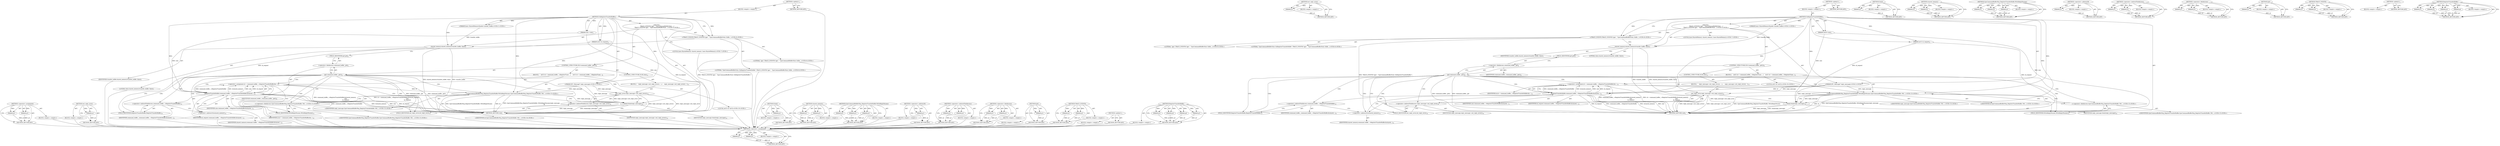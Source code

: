 digraph "RegisterTransferBuffer" {
vulnerable_102 [label=<(METHOD,&lt;operator&gt;.assignment)>];
vulnerable_103 [label=<(PARAM,p1)>];
vulnerable_104 [label=<(PARAM,p2)>];
vulnerable_105 [label=<(BLOCK,&lt;empty&gt;,&lt;empty&gt;)>];
vulnerable_106 [label=<(METHOD_RETURN,ANY)>];
vulnerable_129 [label=<(METHOD,set_reply_error)>];
vulnerable_130 [label=<(PARAM,p1)>];
vulnerable_131 [label=<(BLOCK,&lt;empty&gt;,&lt;empty&gt;)>];
vulnerable_132 [label=<(METHOD_RETURN,ANY)>];
vulnerable_6 [label=<(METHOD,&lt;global&gt;)<SUB>1</SUB>>];
vulnerable_7 [label=<(BLOCK,&lt;empty&gt;,&lt;empty&gt;)<SUB>1</SUB>>];
vulnerable_8 [label=<(METHOD,OnRegisterTransferBuffer)<SUB>1</SUB>>];
vulnerable_9 [label="<(PARAM,base::SharedMemoryHandle transfer_buffer)<SUB>2</SUB>>"];
vulnerable_10 [label=<(PARAM,size_t size)<SUB>3</SUB>>];
vulnerable_11 [label=<(PARAM,int32 id_request)<SUB>4</SUB>>];
vulnerable_12 [label="<(PARAM,IPC::Message* reply_message)<SUB>5</SUB>>"];
vulnerable_13 [label="<(BLOCK,{
   TRACE_EVENT0(&quot;gpu&quot;, &quot;GpuCommandBufferStub:...,{
   TRACE_EVENT0(&quot;gpu&quot;, &quot;GpuCommandBufferStub:...)<SUB>5</SUB>>"];
vulnerable_14 [label="<(TRACE_EVENT0,TRACE_EVENT0(&quot;gpu&quot;, &quot;GpuCommandBufferStub::OnRe...)<SUB>6</SUB>>"];
vulnerable_15 [label="<(LITERAL,&quot;gpu&quot;,TRACE_EVENT0(&quot;gpu&quot;, &quot;GpuCommandBufferStub::OnRe...)<SUB>6</SUB>>"];
vulnerable_16 [label="<(LITERAL,&quot;GpuCommandBufferStub::OnRegisterTransferBuffer&quot;,TRACE_EVENT0(&quot;gpu&quot;, &quot;GpuCommandBufferStub::OnRe...)<SUB>6</SUB>>"];
vulnerable_17 [label="<(LOCAL,base.SharedMemory shared_memory: base.SharedMemory)<SUB>7</SUB>>"];
vulnerable_18 [label=<(shared_memory,shared_memory(transfer_buffer, false))<SUB>7</SUB>>];
vulnerable_19 [label=<(IDENTIFIER,transfer_buffer,shared_memory(transfer_buffer, false))<SUB>7</SUB>>];
vulnerable_20 [label=<(LITERAL,false,shared_memory(transfer_buffer, false))<SUB>7</SUB>>];
vulnerable_21 [label=<(CONTROL_STRUCTURE,IF,if (command_buffer_.get()))<SUB>9</SUB>>];
vulnerable_22 [label=<(get,command_buffer_.get())<SUB>9</SUB>>];
vulnerable_23 [label=<(&lt;operator&gt;.fieldAccess,command_buffer_.get)<SUB>9</SUB>>];
vulnerable_24 [label=<(IDENTIFIER,command_buffer_,command_buffer_.get())<SUB>9</SUB>>];
vulnerable_25 [label=<(FIELD_IDENTIFIER,get,get)<SUB>9</SUB>>];
vulnerable_26 [label=<(BLOCK,{
    int32 id = command_buffer_-&gt;RegisterTrans...,{
    int32 id = command_buffer_-&gt;RegisterTrans...)<SUB>9</SUB>>];
vulnerable_27 [label="<(LOCAL,int32 id: int32)<SUB>10</SUB>>"];
vulnerable_28 [label=<(&lt;operator&gt;.assignment,id = command_buffer_-&gt;RegisterTransferBuffer(&amp;s...)<SUB>10</SUB>>];
vulnerable_29 [label=<(IDENTIFIER,id,id = command_buffer_-&gt;RegisterTransferBuffer(&amp;s...)<SUB>10</SUB>>];
vulnerable_30 [label=<(RegisterTransferBuffer,command_buffer_-&gt;RegisterTransferBuffer(&amp;shared...)<SUB>10</SUB>>];
vulnerable_31 [label=<(&lt;operator&gt;.indirectFieldAccess,command_buffer_-&gt;RegisterTransferBuffer)<SUB>10</SUB>>];
vulnerable_32 [label=<(IDENTIFIER,command_buffer_,command_buffer_-&gt;RegisterTransferBuffer(&amp;shared...)<SUB>10</SUB>>];
vulnerable_33 [label=<(FIELD_IDENTIFIER,RegisterTransferBuffer,RegisterTransferBuffer)<SUB>10</SUB>>];
vulnerable_34 [label=<(&lt;operator&gt;.addressOf,&amp;shared_memory)<SUB>10</SUB>>];
vulnerable_35 [label=<(IDENTIFIER,shared_memory,command_buffer_-&gt;RegisterTransferBuffer(&amp;shared...)<SUB>10</SUB>>];
vulnerable_36 [label=<(IDENTIFIER,size,command_buffer_-&gt;RegisterTransferBuffer(&amp;shared...)<SUB>11</SUB>>];
vulnerable_37 [label=<(IDENTIFIER,id_request,command_buffer_-&gt;RegisterTransferBuffer(&amp;shared...)<SUB>12</SUB>>];
vulnerable_38 [label="<(GpuCommandBufferMsg_RegisterTransferBuffer.WriteReplyParams,GpuCommandBufferMsg_RegisterTransferBuffer::Wri...)<SUB>13</SUB>>"];
vulnerable_39 [label="<(&lt;operator&gt;.fieldAccess,GpuCommandBufferMsg_RegisterTransferBuffer::Wri...)<SUB>13</SUB>>"];
vulnerable_40 [label="<(IDENTIFIER,GpuCommandBufferMsg_RegisterTransferBuffer,GpuCommandBufferMsg_RegisterTransferBuffer::Wri...)<SUB>13</SUB>>"];
vulnerable_41 [label=<(FIELD_IDENTIFIER,WriteReplyParams,WriteReplyParams)<SUB>13</SUB>>];
vulnerable_42 [label="<(IDENTIFIER,reply_message,GpuCommandBufferMsg_RegisterTransferBuffer::Wri...)<SUB>13</SUB>>"];
vulnerable_43 [label="<(IDENTIFIER,id,GpuCommandBufferMsg_RegisterTransferBuffer::Wri...)<SUB>14</SUB>>"];
vulnerable_44 [label=<(CONTROL_STRUCTURE,ELSE,else)<SUB>15</SUB>>];
vulnerable_45 [label=<(BLOCK,{
    reply_message-&gt;set_reply_error();
  },{
    reply_message-&gt;set_reply_error();
  })<SUB>15</SUB>>];
vulnerable_46 [label=<(set_reply_error,reply_message-&gt;set_reply_error())<SUB>16</SUB>>];
vulnerable_47 [label=<(&lt;operator&gt;.indirectFieldAccess,reply_message-&gt;set_reply_error)<SUB>16</SUB>>];
vulnerable_48 [label=<(IDENTIFIER,reply_message,reply_message-&gt;set_reply_error())<SUB>16</SUB>>];
vulnerable_49 [label=<(FIELD_IDENTIFIER,set_reply_error,set_reply_error)<SUB>16</SUB>>];
vulnerable_50 [label=<(Send,Send(reply_message))<SUB>19</SUB>>];
vulnerable_51 [label=<(IDENTIFIER,reply_message,Send(reply_message))<SUB>19</SUB>>];
vulnerable_52 [label=<(METHOD_RETURN,void)<SUB>1</SUB>>];
vulnerable_54 [label=<(METHOD_RETURN,ANY)<SUB>1</SUB>>];
vulnerable_133 [label=<(METHOD,Send)>];
vulnerable_134 [label=<(PARAM,p1)>];
vulnerable_135 [label=<(BLOCK,&lt;empty&gt;,&lt;empty&gt;)>];
vulnerable_136 [label=<(METHOD_RETURN,ANY)>];
vulnerable_88 [label=<(METHOD,shared_memory)>];
vulnerable_89 [label=<(PARAM,p1)>];
vulnerable_90 [label=<(PARAM,p2)>];
vulnerable_91 [label=<(BLOCK,&lt;empty&gt;,&lt;empty&gt;)>];
vulnerable_92 [label=<(METHOD_RETURN,ANY)>];
vulnerable_123 [label=<(METHOD,GpuCommandBufferMsg_RegisterTransferBuffer.WriteReplyParams)>];
vulnerable_124 [label=<(PARAM,p1)>];
vulnerable_125 [label=<(PARAM,p2)>];
vulnerable_126 [label=<(PARAM,p3)>];
vulnerable_127 [label=<(BLOCK,&lt;empty&gt;,&lt;empty&gt;)>];
vulnerable_128 [label=<(METHOD_RETURN,ANY)>];
vulnerable_119 [label=<(METHOD,&lt;operator&gt;.addressOf)>];
vulnerable_120 [label=<(PARAM,p1)>];
vulnerable_121 [label=<(BLOCK,&lt;empty&gt;,&lt;empty&gt;)>];
vulnerable_122 [label=<(METHOD_RETURN,ANY)>];
vulnerable_114 [label=<(METHOD,&lt;operator&gt;.indirectFieldAccess)>];
vulnerable_115 [label=<(PARAM,p1)>];
vulnerable_116 [label=<(PARAM,p2)>];
vulnerable_117 [label=<(BLOCK,&lt;empty&gt;,&lt;empty&gt;)>];
vulnerable_118 [label=<(METHOD_RETURN,ANY)>];
vulnerable_97 [label=<(METHOD,&lt;operator&gt;.fieldAccess)>];
vulnerable_98 [label=<(PARAM,p1)>];
vulnerable_99 [label=<(PARAM,p2)>];
vulnerable_100 [label=<(BLOCK,&lt;empty&gt;,&lt;empty&gt;)>];
vulnerable_101 [label=<(METHOD_RETURN,ANY)>];
vulnerable_93 [label=<(METHOD,get)>];
vulnerable_94 [label=<(PARAM,p1)>];
vulnerable_95 [label=<(BLOCK,&lt;empty&gt;,&lt;empty&gt;)>];
vulnerable_96 [label=<(METHOD_RETURN,ANY)>];
vulnerable_83 [label=<(METHOD,TRACE_EVENT0)>];
vulnerable_84 [label=<(PARAM,p1)>];
vulnerable_85 [label=<(PARAM,p2)>];
vulnerable_86 [label=<(BLOCK,&lt;empty&gt;,&lt;empty&gt;)>];
vulnerable_87 [label=<(METHOD_RETURN,ANY)>];
vulnerable_77 [label=<(METHOD,&lt;global&gt;)<SUB>1</SUB>>];
vulnerable_78 [label=<(BLOCK,&lt;empty&gt;,&lt;empty&gt;)>];
vulnerable_79 [label=<(METHOD_RETURN,ANY)>];
vulnerable_107 [label=<(METHOD,RegisterTransferBuffer)>];
vulnerable_108 [label=<(PARAM,p1)>];
vulnerable_109 [label=<(PARAM,p2)>];
vulnerable_110 [label=<(PARAM,p3)>];
vulnerable_111 [label=<(PARAM,p4)>];
vulnerable_112 [label=<(BLOCK,&lt;empty&gt;,&lt;empty&gt;)>];
vulnerable_113 [label=<(METHOD_RETURN,ANY)>];
fixed_102 [label=<(METHOD,&lt;operator&gt;.assignment)>];
fixed_103 [label=<(PARAM,p1)>];
fixed_104 [label=<(PARAM,p2)>];
fixed_105 [label=<(BLOCK,&lt;empty&gt;,&lt;empty&gt;)>];
fixed_106 [label=<(METHOD_RETURN,ANY)>];
fixed_129 [label=<(METHOD,set_reply_error)>];
fixed_130 [label=<(PARAM,p1)>];
fixed_131 [label=<(BLOCK,&lt;empty&gt;,&lt;empty&gt;)>];
fixed_132 [label=<(METHOD_RETURN,ANY)>];
fixed_6 [label=<(METHOD,&lt;global&gt;)<SUB>1</SUB>>];
fixed_7 [label=<(BLOCK,&lt;empty&gt;,&lt;empty&gt;)<SUB>1</SUB>>];
fixed_8 [label=<(METHOD,OnRegisterTransferBuffer)<SUB>1</SUB>>];
fixed_9 [label="<(PARAM,base::SharedMemoryHandle transfer_buffer)<SUB>2</SUB>>"];
fixed_10 [label=<(PARAM,uint32 size)<SUB>3</SUB>>];
fixed_11 [label=<(PARAM,int32 id_request)<SUB>4</SUB>>];
fixed_12 [label="<(PARAM,IPC::Message* reply_message)<SUB>5</SUB>>"];
fixed_13 [label="<(BLOCK,{
   TRACE_EVENT0(&quot;gpu&quot;, &quot;GpuCommandBufferStub:...,{
   TRACE_EVENT0(&quot;gpu&quot;, &quot;GpuCommandBufferStub:...)<SUB>5</SUB>>"];
fixed_14 [label="<(TRACE_EVENT0,TRACE_EVENT0(&quot;gpu&quot;, &quot;GpuCommandBufferStub::OnRe...)<SUB>6</SUB>>"];
fixed_15 [label="<(LITERAL,&quot;gpu&quot;,TRACE_EVENT0(&quot;gpu&quot;, &quot;GpuCommandBufferStub::OnRe...)<SUB>6</SUB>>"];
fixed_16 [label="<(LITERAL,&quot;GpuCommandBufferStub::OnRegisterTransferBuffer&quot;,TRACE_EVENT0(&quot;gpu&quot;, &quot;GpuCommandBufferStub::OnRe...)<SUB>6</SUB>>"];
fixed_17 [label="<(LOCAL,base.SharedMemory shared_memory: base.SharedMemory)<SUB>7</SUB>>"];
fixed_18 [label=<(shared_memory,shared_memory(transfer_buffer, false))<SUB>7</SUB>>];
fixed_19 [label=<(IDENTIFIER,transfer_buffer,shared_memory(transfer_buffer, false))<SUB>7</SUB>>];
fixed_20 [label=<(LITERAL,false,shared_memory(transfer_buffer, false))<SUB>7</SUB>>];
fixed_21 [label=<(CONTROL_STRUCTURE,IF,if (command_buffer_.get()))<SUB>9</SUB>>];
fixed_22 [label=<(get,command_buffer_.get())<SUB>9</SUB>>];
fixed_23 [label=<(&lt;operator&gt;.fieldAccess,command_buffer_.get)<SUB>9</SUB>>];
fixed_24 [label=<(IDENTIFIER,command_buffer_,command_buffer_.get())<SUB>9</SUB>>];
fixed_25 [label=<(FIELD_IDENTIFIER,get,get)<SUB>9</SUB>>];
fixed_26 [label=<(BLOCK,{
    int32 id = command_buffer_-&gt;RegisterTrans...,{
    int32 id = command_buffer_-&gt;RegisterTrans...)<SUB>9</SUB>>];
fixed_27 [label="<(LOCAL,int32 id: int32)<SUB>10</SUB>>"];
fixed_28 [label=<(&lt;operator&gt;.assignment,id = command_buffer_-&gt;RegisterTransferBuffer(&amp;s...)<SUB>10</SUB>>];
fixed_29 [label=<(IDENTIFIER,id,id = command_buffer_-&gt;RegisterTransferBuffer(&amp;s...)<SUB>10</SUB>>];
fixed_30 [label=<(RegisterTransferBuffer,command_buffer_-&gt;RegisterTransferBuffer(&amp;shared...)<SUB>10</SUB>>];
fixed_31 [label=<(&lt;operator&gt;.indirectFieldAccess,command_buffer_-&gt;RegisterTransferBuffer)<SUB>10</SUB>>];
fixed_32 [label=<(IDENTIFIER,command_buffer_,command_buffer_-&gt;RegisterTransferBuffer(&amp;shared...)<SUB>10</SUB>>];
fixed_33 [label=<(FIELD_IDENTIFIER,RegisterTransferBuffer,RegisterTransferBuffer)<SUB>10</SUB>>];
fixed_34 [label=<(&lt;operator&gt;.addressOf,&amp;shared_memory)<SUB>10</SUB>>];
fixed_35 [label=<(IDENTIFIER,shared_memory,command_buffer_-&gt;RegisterTransferBuffer(&amp;shared...)<SUB>10</SUB>>];
fixed_36 [label=<(IDENTIFIER,size,command_buffer_-&gt;RegisterTransferBuffer(&amp;shared...)<SUB>11</SUB>>];
fixed_37 [label=<(IDENTIFIER,id_request,command_buffer_-&gt;RegisterTransferBuffer(&amp;shared...)<SUB>12</SUB>>];
fixed_38 [label="<(GpuCommandBufferMsg_RegisterTransferBuffer.WriteReplyParams,GpuCommandBufferMsg_RegisterTransferBuffer::Wri...)<SUB>13</SUB>>"];
fixed_39 [label="<(&lt;operator&gt;.fieldAccess,GpuCommandBufferMsg_RegisterTransferBuffer::Wri...)<SUB>13</SUB>>"];
fixed_40 [label="<(IDENTIFIER,GpuCommandBufferMsg_RegisterTransferBuffer,GpuCommandBufferMsg_RegisterTransferBuffer::Wri...)<SUB>13</SUB>>"];
fixed_41 [label=<(FIELD_IDENTIFIER,WriteReplyParams,WriteReplyParams)<SUB>13</SUB>>];
fixed_42 [label="<(IDENTIFIER,reply_message,GpuCommandBufferMsg_RegisterTransferBuffer::Wri...)<SUB>13</SUB>>"];
fixed_43 [label="<(IDENTIFIER,id,GpuCommandBufferMsg_RegisterTransferBuffer::Wri...)<SUB>14</SUB>>"];
fixed_44 [label=<(CONTROL_STRUCTURE,ELSE,else)<SUB>15</SUB>>];
fixed_45 [label=<(BLOCK,{
    reply_message-&gt;set_reply_error();
  },{
    reply_message-&gt;set_reply_error();
  })<SUB>15</SUB>>];
fixed_46 [label=<(set_reply_error,reply_message-&gt;set_reply_error())<SUB>16</SUB>>];
fixed_47 [label=<(&lt;operator&gt;.indirectFieldAccess,reply_message-&gt;set_reply_error)<SUB>16</SUB>>];
fixed_48 [label=<(IDENTIFIER,reply_message,reply_message-&gt;set_reply_error())<SUB>16</SUB>>];
fixed_49 [label=<(FIELD_IDENTIFIER,set_reply_error,set_reply_error)<SUB>16</SUB>>];
fixed_50 [label=<(Send,Send(reply_message))<SUB>19</SUB>>];
fixed_51 [label=<(IDENTIFIER,reply_message,Send(reply_message))<SUB>19</SUB>>];
fixed_52 [label=<(METHOD_RETURN,void)<SUB>1</SUB>>];
fixed_54 [label=<(METHOD_RETURN,ANY)<SUB>1</SUB>>];
fixed_133 [label=<(METHOD,Send)>];
fixed_134 [label=<(PARAM,p1)>];
fixed_135 [label=<(BLOCK,&lt;empty&gt;,&lt;empty&gt;)>];
fixed_136 [label=<(METHOD_RETURN,ANY)>];
fixed_88 [label=<(METHOD,shared_memory)>];
fixed_89 [label=<(PARAM,p1)>];
fixed_90 [label=<(PARAM,p2)>];
fixed_91 [label=<(BLOCK,&lt;empty&gt;,&lt;empty&gt;)>];
fixed_92 [label=<(METHOD_RETURN,ANY)>];
fixed_123 [label=<(METHOD,GpuCommandBufferMsg_RegisterTransferBuffer.WriteReplyParams)>];
fixed_124 [label=<(PARAM,p1)>];
fixed_125 [label=<(PARAM,p2)>];
fixed_126 [label=<(PARAM,p3)>];
fixed_127 [label=<(BLOCK,&lt;empty&gt;,&lt;empty&gt;)>];
fixed_128 [label=<(METHOD_RETURN,ANY)>];
fixed_119 [label=<(METHOD,&lt;operator&gt;.addressOf)>];
fixed_120 [label=<(PARAM,p1)>];
fixed_121 [label=<(BLOCK,&lt;empty&gt;,&lt;empty&gt;)>];
fixed_122 [label=<(METHOD_RETURN,ANY)>];
fixed_114 [label=<(METHOD,&lt;operator&gt;.indirectFieldAccess)>];
fixed_115 [label=<(PARAM,p1)>];
fixed_116 [label=<(PARAM,p2)>];
fixed_117 [label=<(BLOCK,&lt;empty&gt;,&lt;empty&gt;)>];
fixed_118 [label=<(METHOD_RETURN,ANY)>];
fixed_97 [label=<(METHOD,&lt;operator&gt;.fieldAccess)>];
fixed_98 [label=<(PARAM,p1)>];
fixed_99 [label=<(PARAM,p2)>];
fixed_100 [label=<(BLOCK,&lt;empty&gt;,&lt;empty&gt;)>];
fixed_101 [label=<(METHOD_RETURN,ANY)>];
fixed_93 [label=<(METHOD,get)>];
fixed_94 [label=<(PARAM,p1)>];
fixed_95 [label=<(BLOCK,&lt;empty&gt;,&lt;empty&gt;)>];
fixed_96 [label=<(METHOD_RETURN,ANY)>];
fixed_83 [label=<(METHOD,TRACE_EVENT0)>];
fixed_84 [label=<(PARAM,p1)>];
fixed_85 [label=<(PARAM,p2)>];
fixed_86 [label=<(BLOCK,&lt;empty&gt;,&lt;empty&gt;)>];
fixed_87 [label=<(METHOD_RETURN,ANY)>];
fixed_77 [label=<(METHOD,&lt;global&gt;)<SUB>1</SUB>>];
fixed_78 [label=<(BLOCK,&lt;empty&gt;,&lt;empty&gt;)>];
fixed_79 [label=<(METHOD_RETURN,ANY)>];
fixed_107 [label=<(METHOD,RegisterTransferBuffer)>];
fixed_108 [label=<(PARAM,p1)>];
fixed_109 [label=<(PARAM,p2)>];
fixed_110 [label=<(PARAM,p3)>];
fixed_111 [label=<(PARAM,p4)>];
fixed_112 [label=<(BLOCK,&lt;empty&gt;,&lt;empty&gt;)>];
fixed_113 [label=<(METHOD_RETURN,ANY)>];
vulnerable_102 -> vulnerable_103  [key=0, label="AST: "];
vulnerable_102 -> vulnerable_103  [key=1, label="DDG: "];
vulnerable_102 -> vulnerable_105  [key=0, label="AST: "];
vulnerable_102 -> vulnerable_104  [key=0, label="AST: "];
vulnerable_102 -> vulnerable_104  [key=1, label="DDG: "];
vulnerable_102 -> vulnerable_106  [key=0, label="AST: "];
vulnerable_102 -> vulnerable_106  [key=1, label="CFG: "];
vulnerable_103 -> vulnerable_106  [key=0, label="DDG: p1"];
vulnerable_104 -> vulnerable_106  [key=0, label="DDG: p2"];
vulnerable_105 -> fixed_102  [key=0];
vulnerable_106 -> fixed_102  [key=0];
vulnerable_129 -> vulnerable_130  [key=0, label="AST: "];
vulnerable_129 -> vulnerable_130  [key=1, label="DDG: "];
vulnerable_129 -> vulnerable_131  [key=0, label="AST: "];
vulnerable_129 -> vulnerable_132  [key=0, label="AST: "];
vulnerable_129 -> vulnerable_132  [key=1, label="CFG: "];
vulnerable_130 -> vulnerable_132  [key=0, label="DDG: p1"];
vulnerable_131 -> fixed_102  [key=0];
vulnerable_132 -> fixed_102  [key=0];
vulnerable_6 -> vulnerable_7  [key=0, label="AST: "];
vulnerable_6 -> vulnerable_54  [key=0, label="AST: "];
vulnerable_6 -> vulnerable_54  [key=1, label="CFG: "];
vulnerable_7 -> vulnerable_8  [key=0, label="AST: "];
vulnerable_8 -> vulnerable_9  [key=0, label="AST: "];
vulnerable_8 -> vulnerable_9  [key=1, label="DDG: "];
vulnerable_8 -> vulnerable_10  [key=0, label="AST: "];
vulnerable_8 -> vulnerable_10  [key=1, label="DDG: "];
vulnerable_8 -> vulnerable_11  [key=0, label="AST: "];
vulnerable_8 -> vulnerable_11  [key=1, label="DDG: "];
vulnerable_8 -> vulnerable_12  [key=0, label="AST: "];
vulnerable_8 -> vulnerable_12  [key=1, label="DDG: "];
vulnerable_8 -> vulnerable_13  [key=0, label="AST: "];
vulnerable_8 -> vulnerable_52  [key=0, label="AST: "];
vulnerable_8 -> vulnerable_14  [key=0, label="CFG: "];
vulnerable_8 -> vulnerable_14  [key=1, label="DDG: "];
vulnerable_8 -> vulnerable_18  [key=0, label="DDG: "];
vulnerable_8 -> vulnerable_50  [key=0, label="DDG: "];
vulnerable_8 -> vulnerable_38  [key=0, label="DDG: "];
vulnerable_8 -> vulnerable_30  [key=0, label="DDG: "];
vulnerable_9 -> vulnerable_18  [key=0, label="DDG: transfer_buffer"];
vulnerable_10 -> vulnerable_52  [key=0, label="DDG: size"];
vulnerable_10 -> vulnerable_30  [key=0, label="DDG: size"];
vulnerable_11 -> vulnerable_52  [key=0, label="DDG: id_request"];
vulnerable_11 -> vulnerable_30  [key=0, label="DDG: id_request"];
vulnerable_12 -> vulnerable_50  [key=0, label="DDG: reply_message"];
vulnerable_12 -> vulnerable_38  [key=0, label="DDG: reply_message"];
vulnerable_12 -> vulnerable_46  [key=0, label="DDG: reply_message"];
vulnerable_13 -> vulnerable_14  [key=0, label="AST: "];
vulnerable_13 -> vulnerable_17  [key=0, label="AST: "];
vulnerable_13 -> vulnerable_18  [key=0, label="AST: "];
vulnerable_13 -> vulnerable_21  [key=0, label="AST: "];
vulnerable_13 -> vulnerable_50  [key=0, label="AST: "];
vulnerable_14 -> vulnerable_15  [key=0, label="AST: "];
vulnerable_14 -> vulnerable_16  [key=0, label="AST: "];
vulnerable_14 -> vulnerable_18  [key=0, label="CFG: "];
vulnerable_14 -> vulnerable_52  [key=0, label="DDG: TRACE_EVENT0(&quot;gpu&quot;, &quot;GpuCommandBufferStub::OnRegisterTransferBuffer&quot;)"];
vulnerable_15 -> fixed_102  [key=0];
vulnerable_16 -> fixed_102  [key=0];
vulnerable_17 -> fixed_102  [key=0];
vulnerable_18 -> vulnerable_19  [key=0, label="AST: "];
vulnerable_18 -> vulnerable_20  [key=0, label="AST: "];
vulnerable_18 -> vulnerable_25  [key=0, label="CFG: "];
vulnerable_18 -> vulnerable_52  [key=0, label="DDG: transfer_buffer"];
vulnerable_18 -> vulnerable_52  [key=1, label="DDG: shared_memory(transfer_buffer, false)"];
vulnerable_19 -> fixed_102  [key=0];
vulnerable_20 -> fixed_102  [key=0];
vulnerable_21 -> vulnerable_22  [key=0, label="AST: "];
vulnerable_21 -> vulnerable_26  [key=0, label="AST: "];
vulnerable_21 -> vulnerable_44  [key=0, label="AST: "];
vulnerable_22 -> vulnerable_23  [key=0, label="AST: "];
vulnerable_22 -> vulnerable_33  [key=0, label="CFG: "];
vulnerable_22 -> vulnerable_33  [key=1, label="CDG: "];
vulnerable_22 -> vulnerable_49  [key=0, label="CFG: "];
vulnerable_22 -> vulnerable_49  [key=1, label="CDG: "];
vulnerable_22 -> vulnerable_52  [key=0, label="DDG: command_buffer_.get"];
vulnerable_22 -> vulnerable_52  [key=1, label="DDG: command_buffer_.get()"];
vulnerable_22 -> vulnerable_47  [key=0, label="CDG: "];
vulnerable_22 -> vulnerable_30  [key=0, label="CDG: "];
vulnerable_22 -> vulnerable_34  [key=0, label="CDG: "];
vulnerable_22 -> vulnerable_28  [key=0, label="CDG: "];
vulnerable_22 -> vulnerable_46  [key=0, label="CDG: "];
vulnerable_22 -> vulnerable_38  [key=0, label="CDG: "];
vulnerable_22 -> vulnerable_41  [key=0, label="CDG: "];
vulnerable_22 -> vulnerable_39  [key=0, label="CDG: "];
vulnerable_22 -> vulnerable_31  [key=0, label="CDG: "];
vulnerable_23 -> vulnerable_24  [key=0, label="AST: "];
vulnerable_23 -> vulnerable_25  [key=0, label="AST: "];
vulnerable_23 -> vulnerable_22  [key=0, label="CFG: "];
vulnerable_24 -> fixed_102  [key=0];
vulnerable_25 -> vulnerable_23  [key=0, label="CFG: "];
vulnerable_26 -> vulnerable_27  [key=0, label="AST: "];
vulnerable_26 -> vulnerable_28  [key=0, label="AST: "];
vulnerable_26 -> vulnerable_38  [key=0, label="AST: "];
vulnerable_27 -> fixed_102  [key=0];
vulnerable_28 -> vulnerable_29  [key=0, label="AST: "];
vulnerable_28 -> vulnerable_30  [key=0, label="AST: "];
vulnerable_28 -> vulnerable_41  [key=0, label="CFG: "];
vulnerable_28 -> vulnerable_52  [key=0, label="DDG: command_buffer_-&gt;RegisterTransferBuffer(&amp;shared_memory,
                                                       size,
                                                       id_request)"];
vulnerable_28 -> vulnerable_52  [key=1, label="DDG: id = command_buffer_-&gt;RegisterTransferBuffer(&amp;shared_memory,
                                                       size,
                                                       id_request)"];
vulnerable_28 -> vulnerable_38  [key=0, label="DDG: id"];
vulnerable_29 -> fixed_102  [key=0];
vulnerable_30 -> vulnerable_31  [key=0, label="AST: "];
vulnerable_30 -> vulnerable_34  [key=0, label="AST: "];
vulnerable_30 -> vulnerable_36  [key=0, label="AST: "];
vulnerable_30 -> vulnerable_37  [key=0, label="AST: "];
vulnerable_30 -> vulnerable_28  [key=0, label="CFG: "];
vulnerable_30 -> vulnerable_28  [key=1, label="DDG: command_buffer_-&gt;RegisterTransferBuffer"];
vulnerable_30 -> vulnerable_28  [key=2, label="DDG: &amp;shared_memory"];
vulnerable_30 -> vulnerable_28  [key=3, label="DDG: size"];
vulnerable_30 -> vulnerable_28  [key=4, label="DDG: id_request"];
vulnerable_30 -> vulnerable_52  [key=0, label="DDG: command_buffer_-&gt;RegisterTransferBuffer"];
vulnerable_30 -> vulnerable_52  [key=1, label="DDG: &amp;shared_memory"];
vulnerable_30 -> vulnerable_52  [key=2, label="DDG: size"];
vulnerable_30 -> vulnerable_52  [key=3, label="DDG: id_request"];
vulnerable_31 -> vulnerable_32  [key=0, label="AST: "];
vulnerable_31 -> vulnerable_33  [key=0, label="AST: "];
vulnerable_31 -> vulnerable_34  [key=0, label="CFG: "];
vulnerable_32 -> fixed_102  [key=0];
vulnerable_33 -> vulnerable_31  [key=0, label="CFG: "];
vulnerable_34 -> vulnerable_35  [key=0, label="AST: "];
vulnerable_34 -> vulnerable_30  [key=0, label="CFG: "];
vulnerable_35 -> fixed_102  [key=0];
vulnerable_36 -> fixed_102  [key=0];
vulnerable_37 -> fixed_102  [key=0];
vulnerable_38 -> vulnerable_39  [key=0, label="AST: "];
vulnerable_38 -> vulnerable_42  [key=0, label="AST: "];
vulnerable_38 -> vulnerable_43  [key=0, label="AST: "];
vulnerable_38 -> vulnerable_50  [key=0, label="CFG: "];
vulnerable_38 -> vulnerable_50  [key=1, label="DDG: reply_message"];
vulnerable_38 -> vulnerable_52  [key=0, label="DDG: GpuCommandBufferMsg_RegisterTransferBuffer::WriteReplyParams"];
vulnerable_38 -> vulnerable_52  [key=1, label="DDG: id"];
vulnerable_38 -> vulnerable_52  [key=2, label="DDG: GpuCommandBufferMsg_RegisterTransferBuffer::WriteReplyParams(reply_message,
                                                                 id)"];
vulnerable_39 -> vulnerable_40  [key=0, label="AST: "];
vulnerable_39 -> vulnerable_41  [key=0, label="AST: "];
vulnerable_39 -> vulnerable_38  [key=0, label="CFG: "];
vulnerable_40 -> fixed_102  [key=0];
vulnerable_41 -> vulnerable_39  [key=0, label="CFG: "];
vulnerable_42 -> fixed_102  [key=0];
vulnerable_43 -> fixed_102  [key=0];
vulnerable_44 -> vulnerable_45  [key=0, label="AST: "];
vulnerable_45 -> vulnerable_46  [key=0, label="AST: "];
vulnerable_46 -> vulnerable_47  [key=0, label="AST: "];
vulnerable_46 -> vulnerable_50  [key=0, label="CFG: "];
vulnerable_46 -> vulnerable_50  [key=1, label="DDG: reply_message-&gt;set_reply_error"];
vulnerable_46 -> vulnerable_52  [key=0, label="DDG: reply_message-&gt;set_reply_error"];
vulnerable_46 -> vulnerable_52  [key=1, label="DDG: reply_message-&gt;set_reply_error()"];
vulnerable_47 -> vulnerable_48  [key=0, label="AST: "];
vulnerable_47 -> vulnerable_49  [key=0, label="AST: "];
vulnerable_47 -> vulnerable_46  [key=0, label="CFG: "];
vulnerable_48 -> fixed_102  [key=0];
vulnerable_49 -> vulnerable_47  [key=0, label="CFG: "];
vulnerable_50 -> vulnerable_51  [key=0, label="AST: "];
vulnerable_50 -> vulnerable_52  [key=0, label="CFG: "];
vulnerable_50 -> vulnerable_52  [key=1, label="DDG: reply_message"];
vulnerable_50 -> vulnerable_52  [key=2, label="DDG: Send(reply_message)"];
vulnerable_51 -> fixed_102  [key=0];
vulnerable_52 -> fixed_102  [key=0];
vulnerable_54 -> fixed_102  [key=0];
vulnerable_133 -> vulnerable_134  [key=0, label="AST: "];
vulnerable_133 -> vulnerable_134  [key=1, label="DDG: "];
vulnerable_133 -> vulnerable_135  [key=0, label="AST: "];
vulnerable_133 -> vulnerable_136  [key=0, label="AST: "];
vulnerable_133 -> vulnerable_136  [key=1, label="CFG: "];
vulnerable_134 -> vulnerable_136  [key=0, label="DDG: p1"];
vulnerable_135 -> fixed_102  [key=0];
vulnerable_136 -> fixed_102  [key=0];
vulnerable_88 -> vulnerable_89  [key=0, label="AST: "];
vulnerable_88 -> vulnerable_89  [key=1, label="DDG: "];
vulnerable_88 -> vulnerable_91  [key=0, label="AST: "];
vulnerable_88 -> vulnerable_90  [key=0, label="AST: "];
vulnerable_88 -> vulnerable_90  [key=1, label="DDG: "];
vulnerable_88 -> vulnerable_92  [key=0, label="AST: "];
vulnerable_88 -> vulnerable_92  [key=1, label="CFG: "];
vulnerable_89 -> vulnerable_92  [key=0, label="DDG: p1"];
vulnerable_90 -> vulnerable_92  [key=0, label="DDG: p2"];
vulnerable_91 -> fixed_102  [key=0];
vulnerable_92 -> fixed_102  [key=0];
vulnerable_123 -> vulnerable_124  [key=0, label="AST: "];
vulnerable_123 -> vulnerable_124  [key=1, label="DDG: "];
vulnerable_123 -> vulnerable_127  [key=0, label="AST: "];
vulnerable_123 -> vulnerable_125  [key=0, label="AST: "];
vulnerable_123 -> vulnerable_125  [key=1, label="DDG: "];
vulnerable_123 -> vulnerable_128  [key=0, label="AST: "];
vulnerable_123 -> vulnerable_128  [key=1, label="CFG: "];
vulnerable_123 -> vulnerable_126  [key=0, label="AST: "];
vulnerable_123 -> vulnerable_126  [key=1, label="DDG: "];
vulnerable_124 -> vulnerable_128  [key=0, label="DDG: p1"];
vulnerable_125 -> vulnerable_128  [key=0, label="DDG: p2"];
vulnerable_126 -> vulnerable_128  [key=0, label="DDG: p3"];
vulnerable_127 -> fixed_102  [key=0];
vulnerable_128 -> fixed_102  [key=0];
vulnerable_119 -> vulnerable_120  [key=0, label="AST: "];
vulnerable_119 -> vulnerable_120  [key=1, label="DDG: "];
vulnerable_119 -> vulnerable_121  [key=0, label="AST: "];
vulnerable_119 -> vulnerable_122  [key=0, label="AST: "];
vulnerable_119 -> vulnerable_122  [key=1, label="CFG: "];
vulnerable_120 -> vulnerable_122  [key=0, label="DDG: p1"];
vulnerable_121 -> fixed_102  [key=0];
vulnerable_122 -> fixed_102  [key=0];
vulnerable_114 -> vulnerable_115  [key=0, label="AST: "];
vulnerable_114 -> vulnerable_115  [key=1, label="DDG: "];
vulnerable_114 -> vulnerable_117  [key=0, label="AST: "];
vulnerable_114 -> vulnerable_116  [key=0, label="AST: "];
vulnerable_114 -> vulnerable_116  [key=1, label="DDG: "];
vulnerable_114 -> vulnerable_118  [key=0, label="AST: "];
vulnerable_114 -> vulnerable_118  [key=1, label="CFG: "];
vulnerable_115 -> vulnerable_118  [key=0, label="DDG: p1"];
vulnerable_116 -> vulnerable_118  [key=0, label="DDG: p2"];
vulnerable_117 -> fixed_102  [key=0];
vulnerable_118 -> fixed_102  [key=0];
vulnerable_97 -> vulnerable_98  [key=0, label="AST: "];
vulnerable_97 -> vulnerable_98  [key=1, label="DDG: "];
vulnerable_97 -> vulnerable_100  [key=0, label="AST: "];
vulnerable_97 -> vulnerable_99  [key=0, label="AST: "];
vulnerable_97 -> vulnerable_99  [key=1, label="DDG: "];
vulnerable_97 -> vulnerable_101  [key=0, label="AST: "];
vulnerable_97 -> vulnerable_101  [key=1, label="CFG: "];
vulnerable_98 -> vulnerable_101  [key=0, label="DDG: p1"];
vulnerable_99 -> vulnerable_101  [key=0, label="DDG: p2"];
vulnerable_100 -> fixed_102  [key=0];
vulnerable_101 -> fixed_102  [key=0];
vulnerable_93 -> vulnerable_94  [key=0, label="AST: "];
vulnerable_93 -> vulnerable_94  [key=1, label="DDG: "];
vulnerable_93 -> vulnerable_95  [key=0, label="AST: "];
vulnerable_93 -> vulnerable_96  [key=0, label="AST: "];
vulnerable_93 -> vulnerable_96  [key=1, label="CFG: "];
vulnerable_94 -> vulnerable_96  [key=0, label="DDG: p1"];
vulnerable_95 -> fixed_102  [key=0];
vulnerable_96 -> fixed_102  [key=0];
vulnerable_83 -> vulnerable_84  [key=0, label="AST: "];
vulnerable_83 -> vulnerable_84  [key=1, label="DDG: "];
vulnerable_83 -> vulnerable_86  [key=0, label="AST: "];
vulnerable_83 -> vulnerable_85  [key=0, label="AST: "];
vulnerable_83 -> vulnerable_85  [key=1, label="DDG: "];
vulnerable_83 -> vulnerable_87  [key=0, label="AST: "];
vulnerable_83 -> vulnerable_87  [key=1, label="CFG: "];
vulnerable_84 -> vulnerable_87  [key=0, label="DDG: p1"];
vulnerable_85 -> vulnerable_87  [key=0, label="DDG: p2"];
vulnerable_86 -> fixed_102  [key=0];
vulnerable_87 -> fixed_102  [key=0];
vulnerable_77 -> vulnerable_78  [key=0, label="AST: "];
vulnerable_77 -> vulnerable_79  [key=0, label="AST: "];
vulnerable_77 -> vulnerable_79  [key=1, label="CFG: "];
vulnerable_78 -> fixed_102  [key=0];
vulnerable_79 -> fixed_102  [key=0];
vulnerable_107 -> vulnerable_108  [key=0, label="AST: "];
vulnerable_107 -> vulnerable_108  [key=1, label="DDG: "];
vulnerable_107 -> vulnerable_112  [key=0, label="AST: "];
vulnerable_107 -> vulnerable_109  [key=0, label="AST: "];
vulnerable_107 -> vulnerable_109  [key=1, label="DDG: "];
vulnerable_107 -> vulnerable_113  [key=0, label="AST: "];
vulnerable_107 -> vulnerable_113  [key=1, label="CFG: "];
vulnerable_107 -> vulnerable_110  [key=0, label="AST: "];
vulnerable_107 -> vulnerable_110  [key=1, label="DDG: "];
vulnerable_107 -> vulnerable_111  [key=0, label="AST: "];
vulnerable_107 -> vulnerable_111  [key=1, label="DDG: "];
vulnerable_108 -> vulnerable_113  [key=0, label="DDG: p1"];
vulnerable_109 -> vulnerable_113  [key=0, label="DDG: p2"];
vulnerable_110 -> vulnerable_113  [key=0, label="DDG: p3"];
vulnerable_111 -> vulnerable_113  [key=0, label="DDG: p4"];
vulnerable_112 -> fixed_102  [key=0];
vulnerable_113 -> fixed_102  [key=0];
fixed_102 -> fixed_103  [key=0, label="AST: "];
fixed_102 -> fixed_103  [key=1, label="DDG: "];
fixed_102 -> fixed_105  [key=0, label="AST: "];
fixed_102 -> fixed_104  [key=0, label="AST: "];
fixed_102 -> fixed_104  [key=1, label="DDG: "];
fixed_102 -> fixed_106  [key=0, label="AST: "];
fixed_102 -> fixed_106  [key=1, label="CFG: "];
fixed_103 -> fixed_106  [key=0, label="DDG: p1"];
fixed_104 -> fixed_106  [key=0, label="DDG: p2"];
fixed_129 -> fixed_130  [key=0, label="AST: "];
fixed_129 -> fixed_130  [key=1, label="DDG: "];
fixed_129 -> fixed_131  [key=0, label="AST: "];
fixed_129 -> fixed_132  [key=0, label="AST: "];
fixed_129 -> fixed_132  [key=1, label="CFG: "];
fixed_130 -> fixed_132  [key=0, label="DDG: p1"];
fixed_6 -> fixed_7  [key=0, label="AST: "];
fixed_6 -> fixed_54  [key=0, label="AST: "];
fixed_6 -> fixed_54  [key=1, label="CFG: "];
fixed_7 -> fixed_8  [key=0, label="AST: "];
fixed_8 -> fixed_9  [key=0, label="AST: "];
fixed_8 -> fixed_9  [key=1, label="DDG: "];
fixed_8 -> fixed_10  [key=0, label="AST: "];
fixed_8 -> fixed_10  [key=1, label="DDG: "];
fixed_8 -> fixed_11  [key=0, label="AST: "];
fixed_8 -> fixed_11  [key=1, label="DDG: "];
fixed_8 -> fixed_12  [key=0, label="AST: "];
fixed_8 -> fixed_12  [key=1, label="DDG: "];
fixed_8 -> fixed_13  [key=0, label="AST: "];
fixed_8 -> fixed_52  [key=0, label="AST: "];
fixed_8 -> fixed_14  [key=0, label="CFG: "];
fixed_8 -> fixed_14  [key=1, label="DDG: "];
fixed_8 -> fixed_18  [key=0, label="DDG: "];
fixed_8 -> fixed_50  [key=0, label="DDG: "];
fixed_8 -> fixed_38  [key=0, label="DDG: "];
fixed_8 -> fixed_30  [key=0, label="DDG: "];
fixed_9 -> fixed_18  [key=0, label="DDG: transfer_buffer"];
fixed_10 -> fixed_52  [key=0, label="DDG: size"];
fixed_10 -> fixed_30  [key=0, label="DDG: size"];
fixed_11 -> fixed_52  [key=0, label="DDG: id_request"];
fixed_11 -> fixed_30  [key=0, label="DDG: id_request"];
fixed_12 -> fixed_50  [key=0, label="DDG: reply_message"];
fixed_12 -> fixed_38  [key=0, label="DDG: reply_message"];
fixed_12 -> fixed_46  [key=0, label="DDG: reply_message"];
fixed_13 -> fixed_14  [key=0, label="AST: "];
fixed_13 -> fixed_17  [key=0, label="AST: "];
fixed_13 -> fixed_18  [key=0, label="AST: "];
fixed_13 -> fixed_21  [key=0, label="AST: "];
fixed_13 -> fixed_50  [key=0, label="AST: "];
fixed_14 -> fixed_15  [key=0, label="AST: "];
fixed_14 -> fixed_16  [key=0, label="AST: "];
fixed_14 -> fixed_18  [key=0, label="CFG: "];
fixed_14 -> fixed_52  [key=0, label="DDG: TRACE_EVENT0(&quot;gpu&quot;, &quot;GpuCommandBufferStub::OnRegisterTransferBuffer&quot;)"];
fixed_18 -> fixed_19  [key=0, label="AST: "];
fixed_18 -> fixed_20  [key=0, label="AST: "];
fixed_18 -> fixed_25  [key=0, label="CFG: "];
fixed_18 -> fixed_52  [key=0, label="DDG: transfer_buffer"];
fixed_18 -> fixed_52  [key=1, label="DDG: shared_memory(transfer_buffer, false)"];
fixed_21 -> fixed_22  [key=0, label="AST: "];
fixed_21 -> fixed_26  [key=0, label="AST: "];
fixed_21 -> fixed_44  [key=0, label="AST: "];
fixed_22 -> fixed_23  [key=0, label="AST: "];
fixed_22 -> fixed_33  [key=0, label="CFG: "];
fixed_22 -> fixed_33  [key=1, label="CDG: "];
fixed_22 -> fixed_49  [key=0, label="CFG: "];
fixed_22 -> fixed_49  [key=1, label="CDG: "];
fixed_22 -> fixed_52  [key=0, label="DDG: command_buffer_.get"];
fixed_22 -> fixed_52  [key=1, label="DDG: command_buffer_.get()"];
fixed_22 -> fixed_47  [key=0, label="CDG: "];
fixed_22 -> fixed_30  [key=0, label="CDG: "];
fixed_22 -> fixed_34  [key=0, label="CDG: "];
fixed_22 -> fixed_28  [key=0, label="CDG: "];
fixed_22 -> fixed_46  [key=0, label="CDG: "];
fixed_22 -> fixed_38  [key=0, label="CDG: "];
fixed_22 -> fixed_41  [key=0, label="CDG: "];
fixed_22 -> fixed_39  [key=0, label="CDG: "];
fixed_22 -> fixed_31  [key=0, label="CDG: "];
fixed_23 -> fixed_24  [key=0, label="AST: "];
fixed_23 -> fixed_25  [key=0, label="AST: "];
fixed_23 -> fixed_22  [key=0, label="CFG: "];
fixed_25 -> fixed_23  [key=0, label="CFG: "];
fixed_26 -> fixed_27  [key=0, label="AST: "];
fixed_26 -> fixed_28  [key=0, label="AST: "];
fixed_26 -> fixed_38  [key=0, label="AST: "];
fixed_28 -> fixed_29  [key=0, label="AST: "];
fixed_28 -> fixed_30  [key=0, label="AST: "];
fixed_28 -> fixed_41  [key=0, label="CFG: "];
fixed_28 -> fixed_52  [key=0, label="DDG: command_buffer_-&gt;RegisterTransferBuffer(&amp;shared_memory,
                                                       size,
                                                       id_request)"];
fixed_28 -> fixed_52  [key=1, label="DDG: id = command_buffer_-&gt;RegisterTransferBuffer(&amp;shared_memory,
                                                       size,
                                                       id_request)"];
fixed_28 -> fixed_38  [key=0, label="DDG: id"];
fixed_30 -> fixed_31  [key=0, label="AST: "];
fixed_30 -> fixed_34  [key=0, label="AST: "];
fixed_30 -> fixed_36  [key=0, label="AST: "];
fixed_30 -> fixed_37  [key=0, label="AST: "];
fixed_30 -> fixed_28  [key=0, label="CFG: "];
fixed_30 -> fixed_28  [key=1, label="DDG: command_buffer_-&gt;RegisterTransferBuffer"];
fixed_30 -> fixed_28  [key=2, label="DDG: &amp;shared_memory"];
fixed_30 -> fixed_28  [key=3, label="DDG: size"];
fixed_30 -> fixed_28  [key=4, label="DDG: id_request"];
fixed_30 -> fixed_52  [key=0, label="DDG: command_buffer_-&gt;RegisterTransferBuffer"];
fixed_30 -> fixed_52  [key=1, label="DDG: &amp;shared_memory"];
fixed_30 -> fixed_52  [key=2, label="DDG: size"];
fixed_30 -> fixed_52  [key=3, label="DDG: id_request"];
fixed_31 -> fixed_32  [key=0, label="AST: "];
fixed_31 -> fixed_33  [key=0, label="AST: "];
fixed_31 -> fixed_34  [key=0, label="CFG: "];
fixed_33 -> fixed_31  [key=0, label="CFG: "];
fixed_34 -> fixed_35  [key=0, label="AST: "];
fixed_34 -> fixed_30  [key=0, label="CFG: "];
fixed_38 -> fixed_39  [key=0, label="AST: "];
fixed_38 -> fixed_42  [key=0, label="AST: "];
fixed_38 -> fixed_43  [key=0, label="AST: "];
fixed_38 -> fixed_50  [key=0, label="CFG: "];
fixed_38 -> fixed_50  [key=1, label="DDG: reply_message"];
fixed_38 -> fixed_52  [key=0, label="DDG: GpuCommandBufferMsg_RegisterTransferBuffer::WriteReplyParams"];
fixed_38 -> fixed_52  [key=1, label="DDG: id"];
fixed_38 -> fixed_52  [key=2, label="DDG: GpuCommandBufferMsg_RegisterTransferBuffer::WriteReplyParams(reply_message,
                                                                 id)"];
fixed_39 -> fixed_40  [key=0, label="AST: "];
fixed_39 -> fixed_41  [key=0, label="AST: "];
fixed_39 -> fixed_38  [key=0, label="CFG: "];
fixed_41 -> fixed_39  [key=0, label="CFG: "];
fixed_44 -> fixed_45  [key=0, label="AST: "];
fixed_45 -> fixed_46  [key=0, label="AST: "];
fixed_46 -> fixed_47  [key=0, label="AST: "];
fixed_46 -> fixed_50  [key=0, label="CFG: "];
fixed_46 -> fixed_50  [key=1, label="DDG: reply_message-&gt;set_reply_error"];
fixed_46 -> fixed_52  [key=0, label="DDG: reply_message-&gt;set_reply_error"];
fixed_46 -> fixed_52  [key=1, label="DDG: reply_message-&gt;set_reply_error()"];
fixed_47 -> fixed_48  [key=0, label="AST: "];
fixed_47 -> fixed_49  [key=0, label="AST: "];
fixed_47 -> fixed_46  [key=0, label="CFG: "];
fixed_49 -> fixed_47  [key=0, label="CFG: "];
fixed_50 -> fixed_51  [key=0, label="AST: "];
fixed_50 -> fixed_52  [key=0, label="CFG: "];
fixed_50 -> fixed_52  [key=1, label="DDG: reply_message"];
fixed_50 -> fixed_52  [key=2, label="DDG: Send(reply_message)"];
fixed_133 -> fixed_134  [key=0, label="AST: "];
fixed_133 -> fixed_134  [key=1, label="DDG: "];
fixed_133 -> fixed_135  [key=0, label="AST: "];
fixed_133 -> fixed_136  [key=0, label="AST: "];
fixed_133 -> fixed_136  [key=1, label="CFG: "];
fixed_134 -> fixed_136  [key=0, label="DDG: p1"];
fixed_88 -> fixed_89  [key=0, label="AST: "];
fixed_88 -> fixed_89  [key=1, label="DDG: "];
fixed_88 -> fixed_91  [key=0, label="AST: "];
fixed_88 -> fixed_90  [key=0, label="AST: "];
fixed_88 -> fixed_90  [key=1, label="DDG: "];
fixed_88 -> fixed_92  [key=0, label="AST: "];
fixed_88 -> fixed_92  [key=1, label="CFG: "];
fixed_89 -> fixed_92  [key=0, label="DDG: p1"];
fixed_90 -> fixed_92  [key=0, label="DDG: p2"];
fixed_123 -> fixed_124  [key=0, label="AST: "];
fixed_123 -> fixed_124  [key=1, label="DDG: "];
fixed_123 -> fixed_127  [key=0, label="AST: "];
fixed_123 -> fixed_125  [key=0, label="AST: "];
fixed_123 -> fixed_125  [key=1, label="DDG: "];
fixed_123 -> fixed_128  [key=0, label="AST: "];
fixed_123 -> fixed_128  [key=1, label="CFG: "];
fixed_123 -> fixed_126  [key=0, label="AST: "];
fixed_123 -> fixed_126  [key=1, label="DDG: "];
fixed_124 -> fixed_128  [key=0, label="DDG: p1"];
fixed_125 -> fixed_128  [key=0, label="DDG: p2"];
fixed_126 -> fixed_128  [key=0, label="DDG: p3"];
fixed_119 -> fixed_120  [key=0, label="AST: "];
fixed_119 -> fixed_120  [key=1, label="DDG: "];
fixed_119 -> fixed_121  [key=0, label="AST: "];
fixed_119 -> fixed_122  [key=0, label="AST: "];
fixed_119 -> fixed_122  [key=1, label="CFG: "];
fixed_120 -> fixed_122  [key=0, label="DDG: p1"];
fixed_114 -> fixed_115  [key=0, label="AST: "];
fixed_114 -> fixed_115  [key=1, label="DDG: "];
fixed_114 -> fixed_117  [key=0, label="AST: "];
fixed_114 -> fixed_116  [key=0, label="AST: "];
fixed_114 -> fixed_116  [key=1, label="DDG: "];
fixed_114 -> fixed_118  [key=0, label="AST: "];
fixed_114 -> fixed_118  [key=1, label="CFG: "];
fixed_115 -> fixed_118  [key=0, label="DDG: p1"];
fixed_116 -> fixed_118  [key=0, label="DDG: p2"];
fixed_97 -> fixed_98  [key=0, label="AST: "];
fixed_97 -> fixed_98  [key=1, label="DDG: "];
fixed_97 -> fixed_100  [key=0, label="AST: "];
fixed_97 -> fixed_99  [key=0, label="AST: "];
fixed_97 -> fixed_99  [key=1, label="DDG: "];
fixed_97 -> fixed_101  [key=0, label="AST: "];
fixed_97 -> fixed_101  [key=1, label="CFG: "];
fixed_98 -> fixed_101  [key=0, label="DDG: p1"];
fixed_99 -> fixed_101  [key=0, label="DDG: p2"];
fixed_93 -> fixed_94  [key=0, label="AST: "];
fixed_93 -> fixed_94  [key=1, label="DDG: "];
fixed_93 -> fixed_95  [key=0, label="AST: "];
fixed_93 -> fixed_96  [key=0, label="AST: "];
fixed_93 -> fixed_96  [key=1, label="CFG: "];
fixed_94 -> fixed_96  [key=0, label="DDG: p1"];
fixed_83 -> fixed_84  [key=0, label="AST: "];
fixed_83 -> fixed_84  [key=1, label="DDG: "];
fixed_83 -> fixed_86  [key=0, label="AST: "];
fixed_83 -> fixed_85  [key=0, label="AST: "];
fixed_83 -> fixed_85  [key=1, label="DDG: "];
fixed_83 -> fixed_87  [key=0, label="AST: "];
fixed_83 -> fixed_87  [key=1, label="CFG: "];
fixed_84 -> fixed_87  [key=0, label="DDG: p1"];
fixed_85 -> fixed_87  [key=0, label="DDG: p2"];
fixed_77 -> fixed_78  [key=0, label="AST: "];
fixed_77 -> fixed_79  [key=0, label="AST: "];
fixed_77 -> fixed_79  [key=1, label="CFG: "];
fixed_107 -> fixed_108  [key=0, label="AST: "];
fixed_107 -> fixed_108  [key=1, label="DDG: "];
fixed_107 -> fixed_112  [key=0, label="AST: "];
fixed_107 -> fixed_109  [key=0, label="AST: "];
fixed_107 -> fixed_109  [key=1, label="DDG: "];
fixed_107 -> fixed_113  [key=0, label="AST: "];
fixed_107 -> fixed_113  [key=1, label="CFG: "];
fixed_107 -> fixed_110  [key=0, label="AST: "];
fixed_107 -> fixed_110  [key=1, label="DDG: "];
fixed_107 -> fixed_111  [key=0, label="AST: "];
fixed_107 -> fixed_111  [key=1, label="DDG: "];
fixed_108 -> fixed_113  [key=0, label="DDG: p1"];
fixed_109 -> fixed_113  [key=0, label="DDG: p2"];
fixed_110 -> fixed_113  [key=0, label="DDG: p3"];
fixed_111 -> fixed_113  [key=0, label="DDG: p4"];
}
